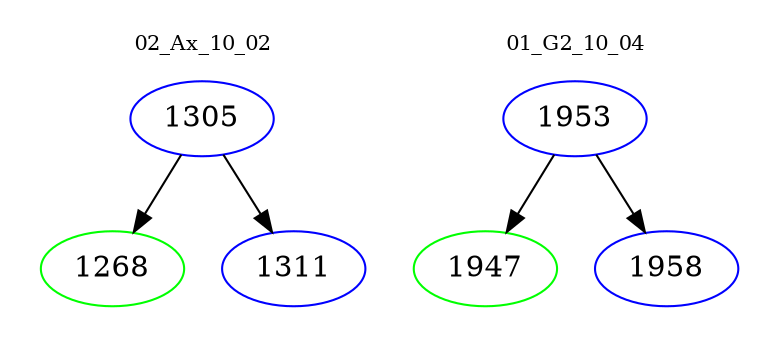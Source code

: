 digraph{
subgraph cluster_0 {
color = white
label = "02_Ax_10_02";
fontsize=10;
T0_1305 [label="1305", color="blue"]
T0_1305 -> T0_1268 [color="black"]
T0_1268 [label="1268", color="green"]
T0_1305 -> T0_1311 [color="black"]
T0_1311 [label="1311", color="blue"]
}
subgraph cluster_1 {
color = white
label = "01_G2_10_04";
fontsize=10;
T1_1953 [label="1953", color="blue"]
T1_1953 -> T1_1947 [color="black"]
T1_1947 [label="1947", color="green"]
T1_1953 -> T1_1958 [color="black"]
T1_1958 [label="1958", color="blue"]
}
}
